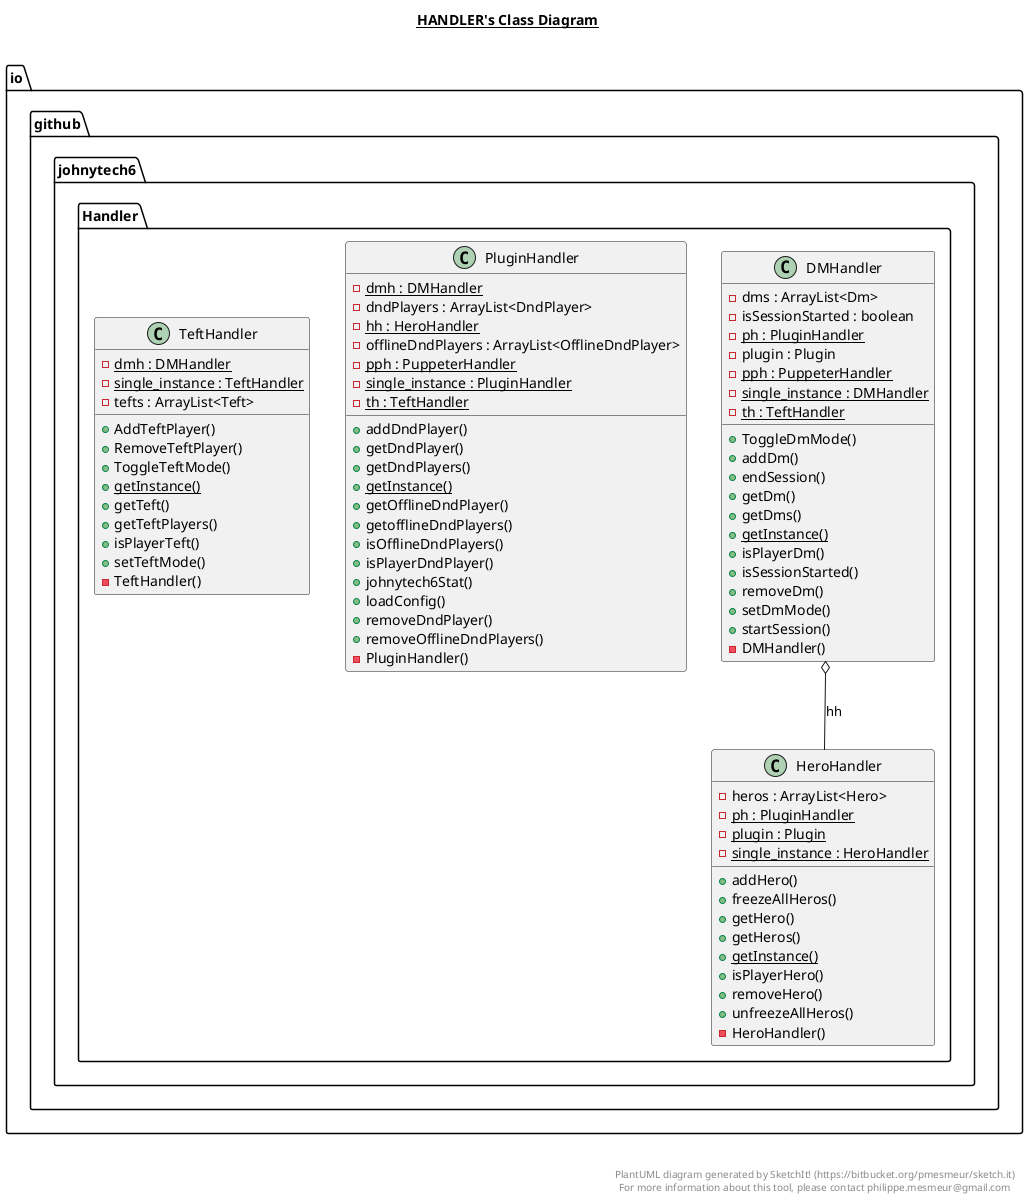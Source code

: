 @startuml

title __HANDLER's Class Diagram__\n

  namespace io.github.johnytech6 {
    namespace Handler {
      class io.github.johnytech6.Handler.DMHandler {
          - dms : ArrayList<Dm>
          - isSessionStarted : boolean
          {static} - ph : PluginHandler
          - plugin : Plugin
          {static} - pph : PuppeterHandler
          {static} - single_instance : DMHandler
          {static} - th : TeftHandler
          + ToggleDmMode()
          + addDm()
          + endSession()
          + getDm()
          + getDms()
          {static} + getInstance()
          + isPlayerDm()
          + isSessionStarted()
          + removeDm()
          + setDmMode()
          + startSession()
          - DMHandler()
      }
    }
  }
  

  namespace io.github.johnytech6 {
    namespace Handler {
      class io.github.johnytech6.Handler.HeroHandler {
          - heros : ArrayList<Hero>
          {static} - ph : PluginHandler
          {static} - plugin : Plugin
          {static} - single_instance : HeroHandler
          + addHero()
          + freezeAllHeros()
          + getHero()
          + getHeros()
          {static} + getInstance()
          + isPlayerHero()
          + removeHero()
          + unfreezeAllHeros()
          - HeroHandler()
      }
    }
  }
  

  namespace io.github.johnytech6 {
    namespace Handler {
      class io.github.johnytech6.Handler.PluginHandler {
          {static} - dmh : DMHandler
          - dndPlayers : ArrayList<DndPlayer>
          {static} - hh : HeroHandler
          - offlineDndPlayers : ArrayList<OfflineDndPlayer>
          {static} - pph : PuppeterHandler
          {static} - single_instance : PluginHandler
          {static} - th : TeftHandler
          + addDndPlayer()
          + getDndPlayer()
          + getDndPlayers()
          {static} + getInstance()
          + getOfflineDndPlayer()
          + getofflineDndPlayers()
          + isOfflineDndPlayers()
          + isPlayerDndPlayer()
          + johnytech6Stat()
          + loadConfig()
          + removeDndPlayer()
          + removeOfflineDndPlayers()
          - PluginHandler()
      }
    }
  }
  

  namespace io.github.johnytech6 {
    namespace Handler {
      class io.github.johnytech6.Handler.TeftHandler {
          {static} - dmh : DMHandler
          {static} - single_instance : TeftHandler
          - tefts : ArrayList<Teft>
          + AddTeftPlayer()
          + RemoveTeftPlayer()
          + ToggleTeftMode()
          {static} + getInstance()
          + getTeft()
          + getTeftPlayers()
          + isPlayerTeft()
          + setTeftMode()
          - TeftHandler()
      }
    }
  }
  

  io.github.johnytech6.Handler.DMHandler o-- io.github.johnytech6.Handler.HeroHandler : hh


right footer


PlantUML diagram generated by SketchIt! (https://bitbucket.org/pmesmeur/sketch.it)
For more information about this tool, please contact philippe.mesmeur@gmail.com
endfooter

@enduml
